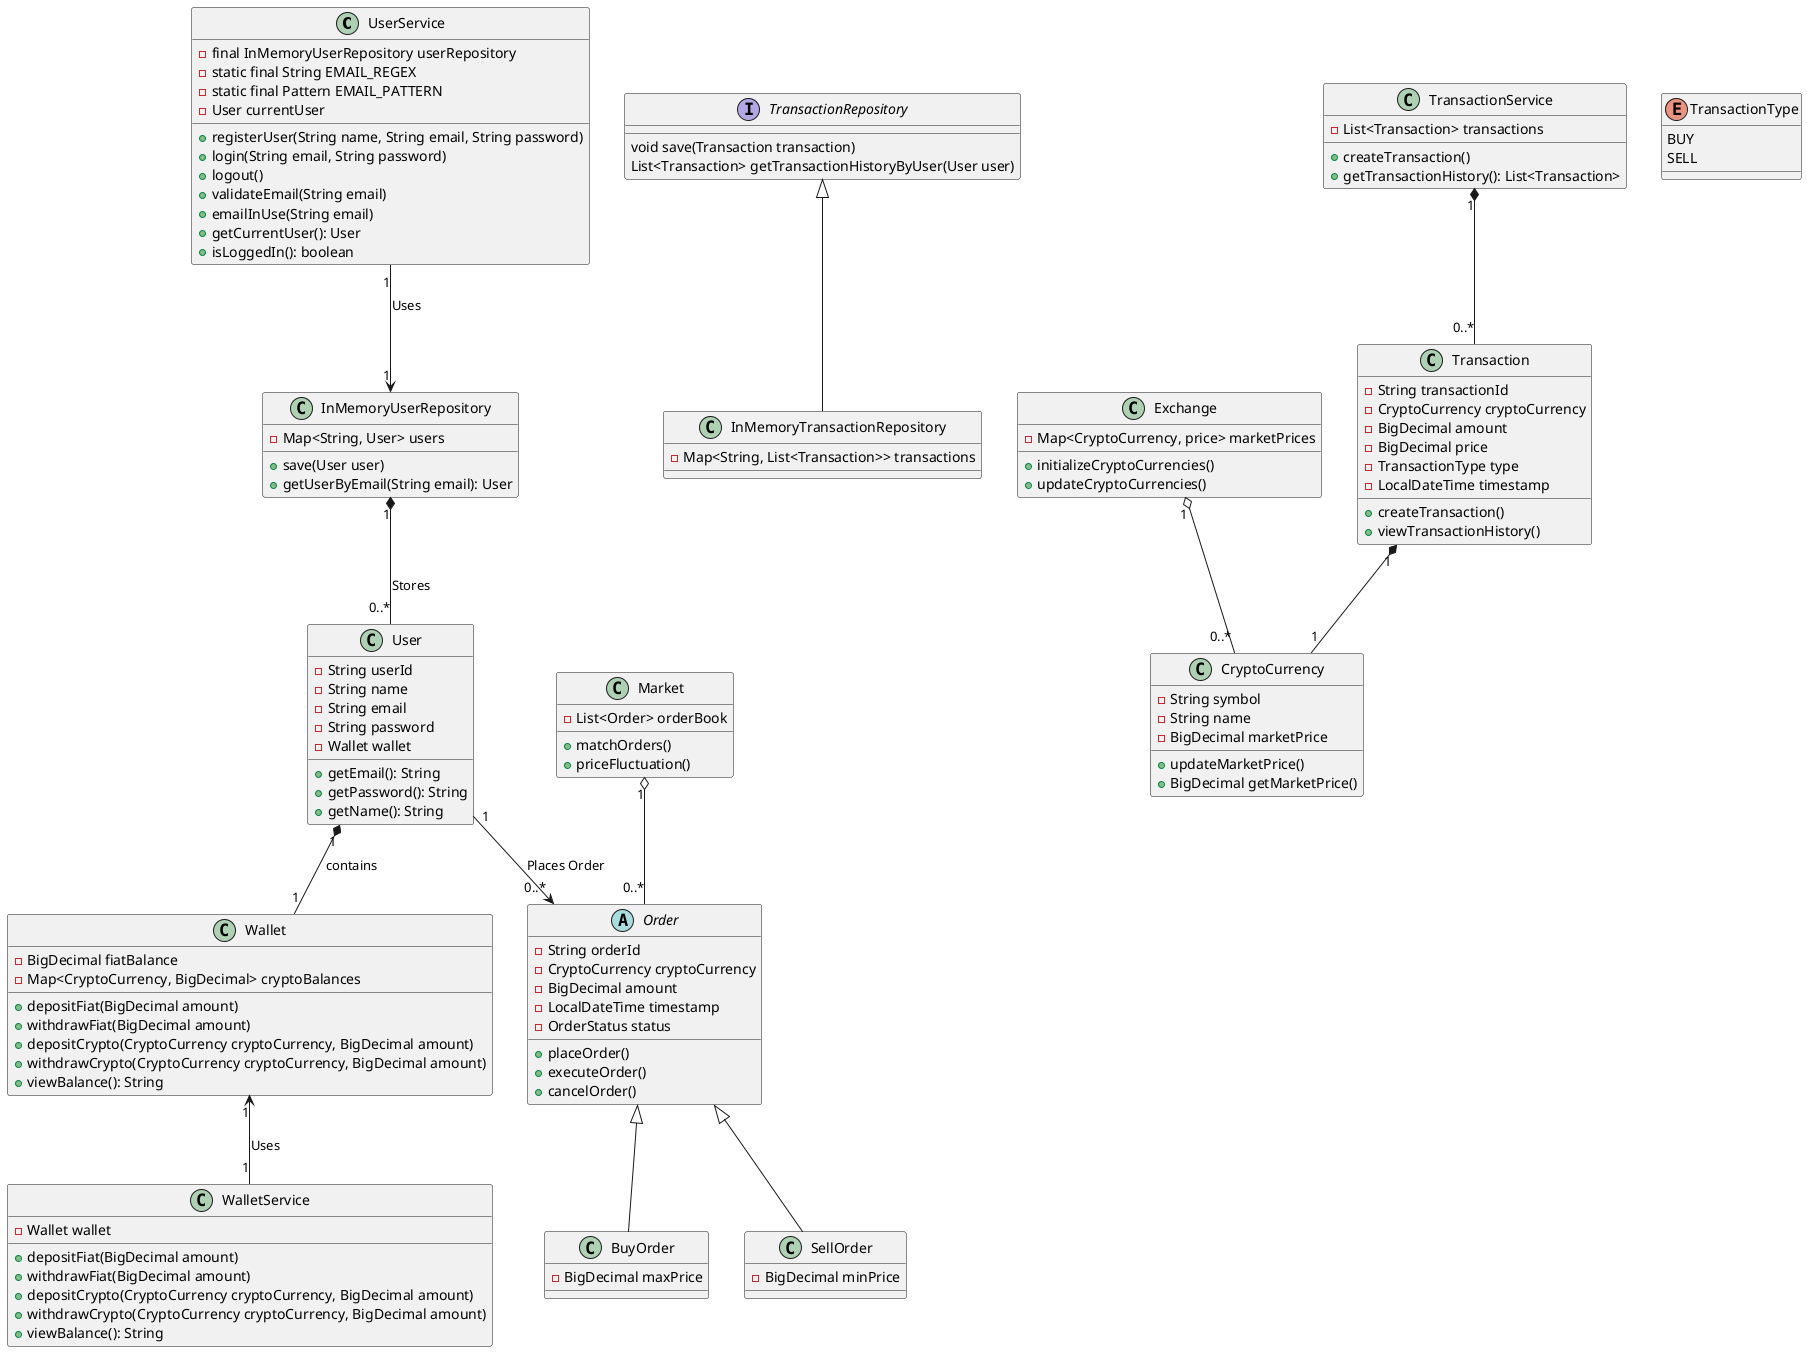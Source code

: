 @startuml

class UserService{
-final InMemoryUserRepository userRepository
-static final String EMAIL_REGEX
-static final Pattern EMAIL_PATTERN
-User currentUser
+registerUser(String name, String email, String password)
+login(String email, String password)
+logout()
+validateEmail(String email)
+emailInUse(String email)
+getCurrentUser(): User
+isLoggedIn(): boolean
}

class InMemoryUserRepository {
  -Map<String, User> users
  +save(User user)
  +getUserByEmail(String email): User
}

class User {
-String userId
-String name
-String email
-String password
-Wallet wallet
+getEmail(): String
+getPassword(): String
+getName(): String
}

class WalletService{
-Wallet wallet
+depositFiat(BigDecimal amount)
+withdrawFiat(BigDecimal amount)
+depositCrypto(CryptoCurrency cryptoCurrency, BigDecimal amount)
+withdrawCrypto(CryptoCurrency cryptoCurrency, BigDecimal amount)
+viewBalance(): String
}

class Wallet {
-BigDecimal fiatBalance
-Map<CryptoCurrency, BigDecimal> cryptoBalances
+depositFiat(BigDecimal amount)
+withdrawFiat(BigDecimal amount)
+depositCrypto(CryptoCurrency cryptoCurrency, BigDecimal amount)
+withdrawCrypto(CryptoCurrency cryptoCurrency, BigDecimal amount)
+viewBalance(): String
}

abstract class Order {
-String orderId
-CryptoCurrency cryptoCurrency
-BigDecimal amount
-LocalDateTime timestamp
-OrderStatus status
+placeOrder()
+executeOrder()
+cancelOrder()
}

class BuyOrder {
-BigDecimal maxPrice
}

class SellOrder{
-BigDecimal minPrice
}


interface TransactionRepository {
void save(Transaction transaction)
List<Transaction> getTransactionHistoryByUser(User user)
}

class InMemoryTransactionRepository {
  -Map<String, List<Transaction>> transactions
}

class Transaction {
-String transactionId
-CryptoCurrency cryptoCurrency
-BigDecimal amount
-BigDecimal price
-TransactionType type
-LocalDateTime timestamp
+createTransaction()
+viewTransactionHistory()
}

class TransactionService {
  -List<Transaction> transactions
  +createTransaction()
  +getTransactionHistory(): List<Transaction>
}


class CryptoCurrency {
-String symbol
-String name
-BigDecimal marketPrice
+updateMarketPrice()
+BigDecimal getMarketPrice()
}


class Market{
-List<Order> orderBook
+matchOrders()
+priceFluctuation()
}

class Exchange{
-Map<CryptoCurrency, price> marketPrices
+initializeCryptoCurrencies()
+updateCryptoCurrencies()
}


enum TransactionType {
BUY
SELL
}

UserService "1" --> "1" InMemoryUserRepository : Uses
InMemoryUserRepository "1" *-- "0..*" User : Stores
User "1" *-- "1" Wallet : contains
Wallet "1" <-- "1" WalletService : Uses

User "1" --> "0..*" Order : Places Order

TransactionRepository <|-- InMemoryTransactionRepository

TransactionService "1" *-- "0..*" Transaction
Transaction "1" *-- "1" CryptoCurrency
Order <|-- BuyOrder
Order <|-- SellOrder
Market "1" o-- "0..*" Order
Exchange "1" o-- "0..*" CryptoCurrency

@enduml